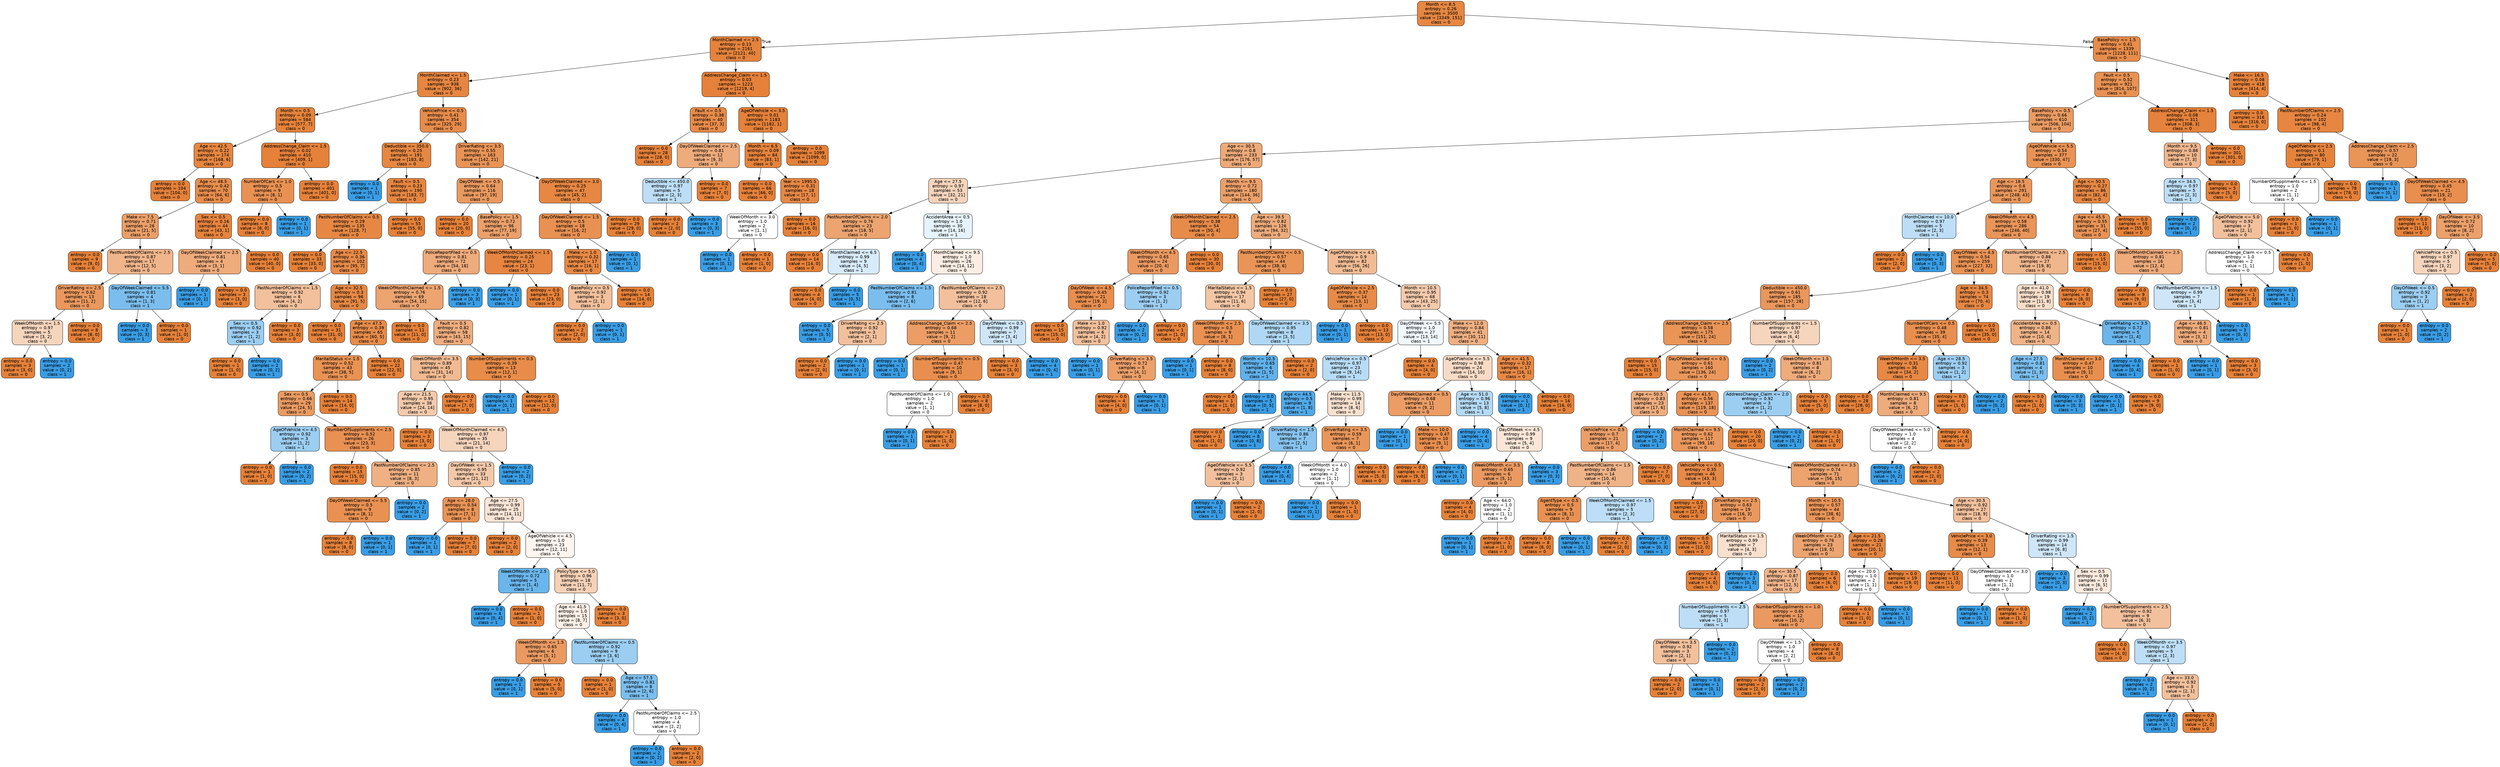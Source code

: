 digraph Tree {
node [shape=box, style="filled, rounded", color="black", fontname=helvetica] ;
edge [fontname=helvetica] ;
0 [label="Month <= 8.5\nentropy = 0.26\nsamples = 3500\nvalue = [3349, 151]\nclass = 0", fillcolor="#e68742"] ;
1 [label="MonthClaimed <= 2.5\nentropy = 0.13\nsamples = 2161\nvalue = [2121, 40]\nclass = 0", fillcolor="#e5833d"] ;
0 -> 1 [labeldistance=2.5, labelangle=45, headlabel="True"] ;
2 [label="MonthClaimed <= 1.5\nentropy = 0.23\nsamples = 938\nvalue = [902, 36]\nclass = 0", fillcolor="#e68641"] ;
1 -> 2 ;
3 [label="Month <= 0.5\nentropy = 0.09\nsamples = 584\nvalue = [577, 7]\nclass = 0", fillcolor="#e5833b"] ;
2 -> 3 ;
4 [label="Age <= 42.5\nentropy = 0.22\nsamples = 174\nvalue = [168, 6]\nclass = 0", fillcolor="#e68640"] ;
3 -> 4 ;
5 [label="entropy = 0.0\nsamples = 104\nvalue = [104, 0]\nclass = 0", fillcolor="#e58139"] ;
4 -> 5 ;
6 [label="Age <= 48.5\nentropy = 0.42\nsamples = 70\nvalue = [64, 6]\nclass = 0", fillcolor="#e78d4c"] ;
4 -> 6 ;
7 [label="Make <= 7.5\nentropy = 0.71\nsamples = 26\nvalue = [21, 5]\nclass = 0", fillcolor="#eb9f68"] ;
6 -> 7 ;
8 [label="entropy = 0.0\nsamples = 9\nvalue = [9, 0]\nclass = 0", fillcolor="#e58139"] ;
7 -> 8 ;
9 [label="PastNumberOfClaims <= 2.5\nentropy = 0.87\nsamples = 17\nvalue = [12, 5]\nclass = 0", fillcolor="#f0b58b"] ;
7 -> 9 ;
10 [label="DriverRating <= 2.5\nentropy = 0.62\nsamples = 13\nvalue = [11, 2]\nclass = 0", fillcolor="#ea985d"] ;
9 -> 10 ;
11 [label="WeekOfMonth <= 1.5\nentropy = 0.97\nsamples = 5\nvalue = [3, 2]\nclass = 0", fillcolor="#f6d5bd"] ;
10 -> 11 ;
12 [label="entropy = 0.0\nsamples = 3\nvalue = [3, 0]\nclass = 0", fillcolor="#e58139"] ;
11 -> 12 ;
13 [label="entropy = 0.0\nsamples = 2\nvalue = [0, 2]\nclass = 1", fillcolor="#399de5"] ;
11 -> 13 ;
14 [label="entropy = 0.0\nsamples = 8\nvalue = [8, 0]\nclass = 0", fillcolor="#e58139"] ;
10 -> 14 ;
15 [label="DayOfWeekClaimed <= 5.5\nentropy = 0.81\nsamples = 4\nvalue = [1, 3]\nclass = 1", fillcolor="#7bbeee"] ;
9 -> 15 ;
16 [label="entropy = 0.0\nsamples = 3\nvalue = [0, 3]\nclass = 1", fillcolor="#399de5"] ;
15 -> 16 ;
17 [label="entropy = 0.0\nsamples = 1\nvalue = [1, 0]\nclass = 0", fillcolor="#e58139"] ;
15 -> 17 ;
18 [label="Sex <= 0.5\nentropy = 0.16\nsamples = 44\nvalue = [43, 1]\nclass = 0", fillcolor="#e6843e"] ;
6 -> 18 ;
19 [label="DayOfWeekClaimed <= 2.5\nentropy = 0.81\nsamples = 4\nvalue = [3, 1]\nclass = 0", fillcolor="#eeab7b"] ;
18 -> 19 ;
20 [label="entropy = 0.0\nsamples = 1\nvalue = [0, 1]\nclass = 1", fillcolor="#399de5"] ;
19 -> 20 ;
21 [label="entropy = 0.0\nsamples = 3\nvalue = [3, 0]\nclass = 0", fillcolor="#e58139"] ;
19 -> 21 ;
22 [label="entropy = 0.0\nsamples = 40\nvalue = [40, 0]\nclass = 0", fillcolor="#e58139"] ;
18 -> 22 ;
23 [label="AddressChange_Claim <= 1.5\nentropy = 0.02\nsamples = 410\nvalue = [409, 1]\nclass = 0", fillcolor="#e58139"] ;
3 -> 23 ;
24 [label="NumberOfCars <= 1.0\nentropy = 0.5\nsamples = 9\nvalue = [8, 1]\nclass = 0", fillcolor="#e89152"] ;
23 -> 24 ;
25 [label="entropy = 0.0\nsamples = 8\nvalue = [8, 0]\nclass = 0", fillcolor="#e58139"] ;
24 -> 25 ;
26 [label="entropy = 0.0\nsamples = 1\nvalue = [0, 1]\nclass = 1", fillcolor="#399de5"] ;
24 -> 26 ;
27 [label="entropy = 0.0\nsamples = 401\nvalue = [401, 0]\nclass = 0", fillcolor="#e58139"] ;
23 -> 27 ;
28 [label="VehiclePrice <= 0.5\nentropy = 0.41\nsamples = 354\nvalue = [325, 29]\nclass = 0", fillcolor="#e78c4b"] ;
2 -> 28 ;
29 [label="Deductible <= 350.0\nentropy = 0.25\nsamples = 191\nvalue = [183, 8]\nclass = 0", fillcolor="#e68742"] ;
28 -> 29 ;
30 [label="entropy = 0.0\nsamples = 1\nvalue = [0, 1]\nclass = 1", fillcolor="#399de5"] ;
29 -> 30 ;
31 [label="Fault <= 0.5\nentropy = 0.23\nsamples = 190\nvalue = [183, 7]\nclass = 0", fillcolor="#e68641"] ;
29 -> 31 ;
32 [label="PastNumberOfClaims <= 0.5\nentropy = 0.29\nsamples = 135\nvalue = [128, 7]\nclass = 0", fillcolor="#e68844"] ;
31 -> 32 ;
33 [label="entropy = 0.0\nsamples = 33\nvalue = [33, 0]\nclass = 0", fillcolor="#e58139"] ;
32 -> 33 ;
34 [label="Age <= 22.5\nentropy = 0.36\nsamples = 102\nvalue = [95, 7]\nclass = 0", fillcolor="#e78a48"] ;
32 -> 34 ;
35 [label="PastNumberOfClaims <= 1.5\nentropy = 0.92\nsamples = 6\nvalue = [4, 2]\nclass = 0", fillcolor="#f2c09c"] ;
34 -> 35 ;
36 [label="Sex <= 0.5\nentropy = 0.92\nsamples = 3\nvalue = [1, 2]\nclass = 1", fillcolor="#9ccef2"] ;
35 -> 36 ;
37 [label="entropy = 0.0\nsamples = 1\nvalue = [1, 0]\nclass = 0", fillcolor="#e58139"] ;
36 -> 37 ;
38 [label="entropy = 0.0\nsamples = 2\nvalue = [0, 2]\nclass = 1", fillcolor="#399de5"] ;
36 -> 38 ;
39 [label="entropy = 0.0\nsamples = 3\nvalue = [3, 0]\nclass = 0", fillcolor="#e58139"] ;
35 -> 39 ;
40 [label="Age <= 32.5\nentropy = 0.3\nsamples = 96\nvalue = [91, 5]\nclass = 0", fillcolor="#e68844"] ;
34 -> 40 ;
41 [label="entropy = 0.0\nsamples = 31\nvalue = [31, 0]\nclass = 0", fillcolor="#e58139"] ;
40 -> 41 ;
42 [label="Age <= 47.5\nentropy = 0.39\nsamples = 65\nvalue = [60, 5]\nclass = 0", fillcolor="#e78c49"] ;
40 -> 42 ;
43 [label="MaritalStatus <= 1.5\nentropy = 0.52\nsamples = 43\nvalue = [38, 5]\nclass = 0", fillcolor="#e89253"] ;
42 -> 43 ;
44 [label="Sex <= 0.5\nentropy = 0.66\nsamples = 29\nvalue = [24, 5]\nclass = 0", fillcolor="#ea9b62"] ;
43 -> 44 ;
45 [label="AgeOfVehicle <= 4.5\nentropy = 0.92\nsamples = 3\nvalue = [1, 2]\nclass = 1", fillcolor="#9ccef2"] ;
44 -> 45 ;
46 [label="entropy = 0.0\nsamples = 1\nvalue = [1, 0]\nclass = 0", fillcolor="#e58139"] ;
45 -> 46 ;
47 [label="entropy = 0.0\nsamples = 2\nvalue = [0, 2]\nclass = 1", fillcolor="#399de5"] ;
45 -> 47 ;
48 [label="NumberOfSuppliments <= 2.5\nentropy = 0.52\nsamples = 26\nvalue = [23, 3]\nclass = 0", fillcolor="#e89153"] ;
44 -> 48 ;
49 [label="entropy = 0.0\nsamples = 15\nvalue = [15, 0]\nclass = 0", fillcolor="#e58139"] ;
48 -> 49 ;
50 [label="PastNumberOfClaims <= 2.5\nentropy = 0.85\nsamples = 11\nvalue = [8, 3]\nclass = 0", fillcolor="#efb083"] ;
48 -> 50 ;
51 [label="DayOfWeekClaimed <= 5.5\nentropy = 0.5\nsamples = 9\nvalue = [8, 1]\nclass = 0", fillcolor="#e89152"] ;
50 -> 51 ;
52 [label="entropy = 0.0\nsamples = 8\nvalue = [8, 0]\nclass = 0", fillcolor="#e58139"] ;
51 -> 52 ;
53 [label="entropy = 0.0\nsamples = 1\nvalue = [0, 1]\nclass = 1", fillcolor="#399de5"] ;
51 -> 53 ;
54 [label="entropy = 0.0\nsamples = 2\nvalue = [0, 2]\nclass = 1", fillcolor="#399de5"] ;
50 -> 54 ;
55 [label="entropy = 0.0\nsamples = 14\nvalue = [14, 0]\nclass = 0", fillcolor="#e58139"] ;
43 -> 55 ;
56 [label="entropy = 0.0\nsamples = 22\nvalue = [22, 0]\nclass = 0", fillcolor="#e58139"] ;
42 -> 56 ;
57 [label="entropy = 0.0\nsamples = 55\nvalue = [55, 0]\nclass = 0", fillcolor="#e58139"] ;
31 -> 57 ;
58 [label="DriverRating <= 3.5\nentropy = 0.55\nsamples = 163\nvalue = [142, 21]\nclass = 0", fillcolor="#e99456"] ;
28 -> 58 ;
59 [label="DayOfWeek <= 0.5\nentropy = 0.64\nsamples = 116\nvalue = [97, 19]\nclass = 0", fillcolor="#ea9a60"] ;
58 -> 59 ;
60 [label="entropy = 0.0\nsamples = 20\nvalue = [20, 0]\nclass = 0", fillcolor="#e58139"] ;
59 -> 60 ;
61 [label="BasePolicy <= 1.5\nentropy = 0.72\nsamples = 96\nvalue = [77, 19]\nclass = 0", fillcolor="#eba06a"] ;
59 -> 61 ;
62 [label="PoliceReportFiled <= 0.5\nentropy = 0.81\nsamples = 72\nvalue = [54, 18]\nclass = 0", fillcolor="#eeab7b"] ;
61 -> 62 ;
63 [label="WeekOfMonthClaimed <= 1.5\nentropy = 0.76\nsamples = 69\nvalue = [54, 15]\nclass = 0", fillcolor="#eca470"] ;
62 -> 63 ;
64 [label="entropy = 0.0\nsamples = 11\nvalue = [11, 0]\nclass = 0", fillcolor="#e58139"] ;
63 -> 64 ;
65 [label="Fault <= 0.5\nentropy = 0.82\nsamples = 58\nvalue = [43, 15]\nclass = 0", fillcolor="#eead7e"] ;
63 -> 65 ;
66 [label="WeekOfMonth <= 3.5\nentropy = 0.89\nsamples = 45\nvalue = [31, 14]\nclass = 0", fillcolor="#f1ba92"] ;
65 -> 66 ;
67 [label="Age <= 21.5\nentropy = 0.95\nsamples = 38\nvalue = [24, 14]\nclass = 0", fillcolor="#f4caac"] ;
66 -> 67 ;
68 [label="entropy = 0.0\nsamples = 3\nvalue = [3, 0]\nclass = 0", fillcolor="#e58139"] ;
67 -> 68 ;
69 [label="WeekOfMonthClaimed <= 4.5\nentropy = 0.97\nsamples = 35\nvalue = [21, 14]\nclass = 0", fillcolor="#f6d5bd"] ;
67 -> 69 ;
70 [label="DayOfWeek <= 1.5\nentropy = 0.95\nsamples = 33\nvalue = [21, 12]\nclass = 0", fillcolor="#f4c9aa"] ;
69 -> 70 ;
71 [label="Age <= 28.0\nentropy = 0.54\nsamples = 8\nvalue = [7, 1]\nclass = 0", fillcolor="#e99355"] ;
70 -> 71 ;
72 [label="entropy = 0.0\nsamples = 1\nvalue = [0, 1]\nclass = 1", fillcolor="#399de5"] ;
71 -> 72 ;
73 [label="entropy = 0.0\nsamples = 7\nvalue = [7, 0]\nclass = 0", fillcolor="#e58139"] ;
71 -> 73 ;
74 [label="Age <= 27.5\nentropy = 0.99\nsamples = 25\nvalue = [14, 11]\nclass = 0", fillcolor="#f9e4d5"] ;
70 -> 74 ;
75 [label="entropy = 0.0\nsamples = 2\nvalue = [2, 0]\nclass = 0", fillcolor="#e58139"] ;
74 -> 75 ;
76 [label="AgeOfVehicle <= 4.5\nentropy = 1.0\nsamples = 23\nvalue = [12, 11]\nclass = 0", fillcolor="#fdf5ef"] ;
74 -> 76 ;
77 [label="WeekOfMonth <= 2.5\nentropy = 0.72\nsamples = 5\nvalue = [1, 4]\nclass = 1", fillcolor="#6ab6ec"] ;
76 -> 77 ;
78 [label="entropy = 0.0\nsamples = 4\nvalue = [0, 4]\nclass = 1", fillcolor="#399de5"] ;
77 -> 78 ;
79 [label="entropy = 0.0\nsamples = 1\nvalue = [1, 0]\nclass = 0", fillcolor="#e58139"] ;
77 -> 79 ;
80 [label="PolicyType <= 5.0\nentropy = 0.96\nsamples = 18\nvalue = [11, 7]\nclass = 0", fillcolor="#f6d1b7"] ;
76 -> 80 ;
81 [label="Age <= 41.5\nentropy = 1.0\nsamples = 15\nvalue = [8, 7]\nclass = 0", fillcolor="#fcefe6"] ;
80 -> 81 ;
82 [label="WeekOfMonth <= 1.5\nentropy = 0.65\nsamples = 6\nvalue = [5, 1]\nclass = 0", fillcolor="#ea9a61"] ;
81 -> 82 ;
83 [label="entropy = 0.0\nsamples = 1\nvalue = [0, 1]\nclass = 1", fillcolor="#399de5"] ;
82 -> 83 ;
84 [label="entropy = 0.0\nsamples = 5\nvalue = [5, 0]\nclass = 0", fillcolor="#e58139"] ;
82 -> 84 ;
85 [label="PastNumberOfClaims <= 0.5\nentropy = 0.92\nsamples = 9\nvalue = [3, 6]\nclass = 1", fillcolor="#9ccef2"] ;
81 -> 85 ;
86 [label="entropy = 0.0\nsamples = 1\nvalue = [1, 0]\nclass = 0", fillcolor="#e58139"] ;
85 -> 86 ;
87 [label="Age <= 57.5\nentropy = 0.81\nsamples = 8\nvalue = [2, 6]\nclass = 1", fillcolor="#7bbeee"] ;
85 -> 87 ;
88 [label="entropy = 0.0\nsamples = 4\nvalue = [0, 4]\nclass = 1", fillcolor="#399de5"] ;
87 -> 88 ;
89 [label="PastNumberOfClaims <= 2.5\nentropy = 1.0\nsamples = 4\nvalue = [2, 2]\nclass = 0", fillcolor="#ffffff"] ;
87 -> 89 ;
90 [label="entropy = 0.0\nsamples = 2\nvalue = [0, 2]\nclass = 1", fillcolor="#399de5"] ;
89 -> 90 ;
91 [label="entropy = 0.0\nsamples = 2\nvalue = [2, 0]\nclass = 0", fillcolor="#e58139"] ;
89 -> 91 ;
92 [label="entropy = 0.0\nsamples = 3\nvalue = [3, 0]\nclass = 0", fillcolor="#e58139"] ;
80 -> 92 ;
93 [label="entropy = 0.0\nsamples = 2\nvalue = [0, 2]\nclass = 1", fillcolor="#399de5"] ;
69 -> 93 ;
94 [label="entropy = 0.0\nsamples = 7\nvalue = [7, 0]\nclass = 0", fillcolor="#e58139"] ;
66 -> 94 ;
95 [label="NumberOfSuppliments <= 0.5\nentropy = 0.39\nsamples = 13\nvalue = [12, 1]\nclass = 0", fillcolor="#e78c49"] ;
65 -> 95 ;
96 [label="entropy = 0.0\nsamples = 1\nvalue = [0, 1]\nclass = 1", fillcolor="#399de5"] ;
95 -> 96 ;
97 [label="entropy = 0.0\nsamples = 12\nvalue = [12, 0]\nclass = 0", fillcolor="#e58139"] ;
95 -> 97 ;
98 [label="entropy = 0.0\nsamples = 3\nvalue = [0, 3]\nclass = 1", fillcolor="#399de5"] ;
62 -> 98 ;
99 [label="WeekOfMonthClaimed <= 1.5\nentropy = 0.25\nsamples = 24\nvalue = [23, 1]\nclass = 0", fillcolor="#e68642"] ;
61 -> 99 ;
100 [label="entropy = 0.0\nsamples = 1\nvalue = [0, 1]\nclass = 1", fillcolor="#399de5"] ;
99 -> 100 ;
101 [label="entropy = 0.0\nsamples = 23\nvalue = [23, 0]\nclass = 0", fillcolor="#e58139"] ;
99 -> 101 ;
102 [label="DayOfWeekClaimed <= 3.0\nentropy = 0.25\nsamples = 47\nvalue = [45, 2]\nclass = 0", fillcolor="#e68742"] ;
58 -> 102 ;
103 [label="DayOfWeekClaimed <= 1.5\nentropy = 0.5\nsamples = 18\nvalue = [16, 2]\nclass = 0", fillcolor="#e89152"] ;
102 -> 103 ;
104 [label="Make <= 1.0\nentropy = 0.32\nsamples = 17\nvalue = [16, 1]\nclass = 0", fillcolor="#e78945"] ;
103 -> 104 ;
105 [label="BasePolicy <= 0.5\nentropy = 0.92\nsamples = 3\nvalue = [2, 1]\nclass = 0", fillcolor="#f2c09c"] ;
104 -> 105 ;
106 [label="entropy = 0.0\nsamples = 2\nvalue = [2, 0]\nclass = 0", fillcolor="#e58139"] ;
105 -> 106 ;
107 [label="entropy = 0.0\nsamples = 1\nvalue = [0, 1]\nclass = 1", fillcolor="#399de5"] ;
105 -> 107 ;
108 [label="entropy = 0.0\nsamples = 14\nvalue = [14, 0]\nclass = 0", fillcolor="#e58139"] ;
104 -> 108 ;
109 [label="entropy = 0.0\nsamples = 1\nvalue = [0, 1]\nclass = 1", fillcolor="#399de5"] ;
103 -> 109 ;
110 [label="entropy = 0.0\nsamples = 29\nvalue = [29, 0]\nclass = 0", fillcolor="#e58139"] ;
102 -> 110 ;
111 [label="AddressChange_Claim <= 1.5\nentropy = 0.03\nsamples = 1223\nvalue = [1219, 4]\nclass = 0", fillcolor="#e5813a"] ;
1 -> 111 ;
112 [label="Fault <= 0.5\nentropy = 0.38\nsamples = 40\nvalue = [37, 3]\nclass = 0", fillcolor="#e78b49"] ;
111 -> 112 ;
113 [label="entropy = 0.0\nsamples = 28\nvalue = [28, 0]\nclass = 0", fillcolor="#e58139"] ;
112 -> 113 ;
114 [label="DayOfWeekClaimed <= 2.5\nentropy = 0.81\nsamples = 12\nvalue = [9, 3]\nclass = 0", fillcolor="#eeab7b"] ;
112 -> 114 ;
115 [label="Deductible <= 450.0\nentropy = 0.97\nsamples = 5\nvalue = [2, 3]\nclass = 1", fillcolor="#bddef6"] ;
114 -> 115 ;
116 [label="entropy = 0.0\nsamples = 2\nvalue = [2, 0]\nclass = 0", fillcolor="#e58139"] ;
115 -> 116 ;
117 [label="entropy = 0.0\nsamples = 3\nvalue = [0, 3]\nclass = 1", fillcolor="#399de5"] ;
115 -> 117 ;
118 [label="entropy = 0.0\nsamples = 7\nvalue = [7, 0]\nclass = 0", fillcolor="#e58139"] ;
114 -> 118 ;
119 [label="AgeOfVehicle <= 3.5\nentropy = 0.01\nsamples = 1183\nvalue = [1182, 1]\nclass = 0", fillcolor="#e58139"] ;
111 -> 119 ;
120 [label="Month <= 6.5\nentropy = 0.09\nsamples = 84\nvalue = [83, 1]\nclass = 0", fillcolor="#e5833b"] ;
119 -> 120 ;
121 [label="entropy = 0.0\nsamples = 66\nvalue = [66, 0]\nclass = 0", fillcolor="#e58139"] ;
120 -> 121 ;
122 [label="Year <= 1995.5\nentropy = 0.31\nsamples = 18\nvalue = [17, 1]\nclass = 0", fillcolor="#e78845"] ;
120 -> 122 ;
123 [label="WeekOfMonth <= 3.0\nentropy = 1.0\nsamples = 2\nvalue = [1, 1]\nclass = 0", fillcolor="#ffffff"] ;
122 -> 123 ;
124 [label="entropy = 0.0\nsamples = 1\nvalue = [0, 1]\nclass = 1", fillcolor="#399de5"] ;
123 -> 124 ;
125 [label="entropy = 0.0\nsamples = 1\nvalue = [1, 0]\nclass = 0", fillcolor="#e58139"] ;
123 -> 125 ;
126 [label="entropy = 0.0\nsamples = 16\nvalue = [16, 0]\nclass = 0", fillcolor="#e58139"] ;
122 -> 126 ;
127 [label="entropy = 0.0\nsamples = 1099\nvalue = [1099, 0]\nclass = 0", fillcolor="#e58139"] ;
119 -> 127 ;
128 [label="BasePolicy <= 1.5\nentropy = 0.41\nsamples = 1339\nvalue = [1228, 111]\nclass = 0", fillcolor="#e78c4b"] ;
0 -> 128 [labeldistance=2.5, labelangle=-45, headlabel="False"] ;
129 [label="Fault <= 0.5\nentropy = 0.52\nsamples = 921\nvalue = [814, 107]\nclass = 0", fillcolor="#e89253"] ;
128 -> 129 ;
130 [label="BasePolicy <= 0.5\nentropy = 0.66\nsamples = 610\nvalue = [506, 104]\nclass = 0", fillcolor="#ea9b62"] ;
129 -> 130 ;
131 [label="Age <= 30.5\nentropy = 0.8\nsamples = 233\nvalue = [176, 57]\nclass = 0", fillcolor="#edaa79"] ;
130 -> 131 ;
132 [label="Age <= 27.5\nentropy = 0.97\nsamples = 53\nvalue = [32, 21]\nclass = 0", fillcolor="#f6d4bb"] ;
131 -> 132 ;
133 [label="PastNumberOfClaims <= 2.0\nentropy = 0.76\nsamples = 23\nvalue = [18, 5]\nclass = 0", fillcolor="#eca470"] ;
132 -> 133 ;
134 [label="entropy = 0.0\nsamples = 14\nvalue = [14, 0]\nclass = 0", fillcolor="#e58139"] ;
133 -> 134 ;
135 [label="MonthClaimed <= 6.5\nentropy = 0.99\nsamples = 9\nvalue = [4, 5]\nclass = 1", fillcolor="#d7ebfa"] ;
133 -> 135 ;
136 [label="entropy = 0.0\nsamples = 4\nvalue = [4, 0]\nclass = 0", fillcolor="#e58139"] ;
135 -> 136 ;
137 [label="entropy = 0.0\nsamples = 5\nvalue = [0, 5]\nclass = 1", fillcolor="#399de5"] ;
135 -> 137 ;
138 [label="AccidentArea <= 0.5\nentropy = 1.0\nsamples = 30\nvalue = [14, 16]\nclass = 1", fillcolor="#e6f3fc"] ;
132 -> 138 ;
139 [label="entropy = 0.0\nsamples = 4\nvalue = [0, 4]\nclass = 1", fillcolor="#399de5"] ;
138 -> 139 ;
140 [label="MonthClaimed <= 9.5\nentropy = 1.0\nsamples = 26\nvalue = [14, 12]\nclass = 0", fillcolor="#fbede3"] ;
138 -> 140 ;
141 [label="PastNumberOfClaims <= 1.5\nentropy = 0.81\nsamples = 8\nvalue = [2, 6]\nclass = 1", fillcolor="#7bbeee"] ;
140 -> 141 ;
142 [label="entropy = 0.0\nsamples = 5\nvalue = [0, 5]\nclass = 1", fillcolor="#399de5"] ;
141 -> 142 ;
143 [label="DriverRating <= 2.5\nentropy = 0.92\nsamples = 3\nvalue = [2, 1]\nclass = 0", fillcolor="#f2c09c"] ;
141 -> 143 ;
144 [label="entropy = 0.0\nsamples = 2\nvalue = [2, 0]\nclass = 0", fillcolor="#e58139"] ;
143 -> 144 ;
145 [label="entropy = 0.0\nsamples = 1\nvalue = [0, 1]\nclass = 1", fillcolor="#399de5"] ;
143 -> 145 ;
146 [label="PastNumberOfClaims <= 2.5\nentropy = 0.92\nsamples = 18\nvalue = [12, 6]\nclass = 0", fillcolor="#f2c09c"] ;
140 -> 146 ;
147 [label="AddressChange_Claim <= 2.5\nentropy = 0.68\nsamples = 11\nvalue = [9, 2]\nclass = 0", fillcolor="#eb9d65"] ;
146 -> 147 ;
148 [label="entropy = 0.0\nsamples = 1\nvalue = [0, 1]\nclass = 1", fillcolor="#399de5"] ;
147 -> 148 ;
149 [label="NumberOfSuppliments <= 0.5\nentropy = 0.47\nsamples = 10\nvalue = [9, 1]\nclass = 0", fillcolor="#e88f4f"] ;
147 -> 149 ;
150 [label="PastNumberOfClaims <= 1.0\nentropy = 1.0\nsamples = 2\nvalue = [1, 1]\nclass = 0", fillcolor="#ffffff"] ;
149 -> 150 ;
151 [label="entropy = 0.0\nsamples = 1\nvalue = [0, 1]\nclass = 1", fillcolor="#399de5"] ;
150 -> 151 ;
152 [label="entropy = 0.0\nsamples = 1\nvalue = [1, 0]\nclass = 0", fillcolor="#e58139"] ;
150 -> 152 ;
153 [label="entropy = 0.0\nsamples = 8\nvalue = [8, 0]\nclass = 0", fillcolor="#e58139"] ;
149 -> 153 ;
154 [label="DayOfWeek <= 0.5\nentropy = 0.99\nsamples = 7\nvalue = [3, 4]\nclass = 1", fillcolor="#cee6f8"] ;
146 -> 154 ;
155 [label="entropy = 0.0\nsamples = 3\nvalue = [3, 0]\nclass = 0", fillcolor="#e58139"] ;
154 -> 155 ;
156 [label="entropy = 0.0\nsamples = 4\nvalue = [0, 4]\nclass = 1", fillcolor="#399de5"] ;
154 -> 156 ;
157 [label="Month <= 9.5\nentropy = 0.72\nsamples = 180\nvalue = [144, 36]\nclass = 0", fillcolor="#eca06a"] ;
131 -> 157 ;
158 [label="WeekOfMonthClaimed <= 2.5\nentropy = 0.38\nsamples = 54\nvalue = [50, 4]\nclass = 0", fillcolor="#e78b49"] ;
157 -> 158 ;
159 [label="WeekOfMonth <= 4.5\nentropy = 0.65\nsamples = 24\nvalue = [20, 4]\nclass = 0", fillcolor="#ea9a61"] ;
158 -> 159 ;
160 [label="DayOfWeek <= 4.5\nentropy = 0.45\nsamples = 21\nvalue = [19, 2]\nclass = 0", fillcolor="#e88e4e"] ;
159 -> 160 ;
161 [label="entropy = 0.0\nsamples = 15\nvalue = [15, 0]\nclass = 0", fillcolor="#e58139"] ;
160 -> 161 ;
162 [label="Make <= 1.0\nentropy = 0.92\nsamples = 6\nvalue = [4, 2]\nclass = 0", fillcolor="#f2c09c"] ;
160 -> 162 ;
163 [label="entropy = 0.0\nsamples = 1\nvalue = [0, 1]\nclass = 1", fillcolor="#399de5"] ;
162 -> 163 ;
164 [label="DriverRating <= 3.5\nentropy = 0.72\nsamples = 5\nvalue = [4, 1]\nclass = 0", fillcolor="#eca06a"] ;
162 -> 164 ;
165 [label="entropy = 0.0\nsamples = 4\nvalue = [4, 0]\nclass = 0", fillcolor="#e58139"] ;
164 -> 165 ;
166 [label="entropy = 0.0\nsamples = 1\nvalue = [0, 1]\nclass = 1", fillcolor="#399de5"] ;
164 -> 166 ;
167 [label="PoliceReportFiled <= 0.5\nentropy = 0.92\nsamples = 3\nvalue = [1, 2]\nclass = 1", fillcolor="#9ccef2"] ;
159 -> 167 ;
168 [label="entropy = 0.0\nsamples = 2\nvalue = [0, 2]\nclass = 1", fillcolor="#399de5"] ;
167 -> 168 ;
169 [label="entropy = 0.0\nsamples = 1\nvalue = [1, 0]\nclass = 0", fillcolor="#e58139"] ;
167 -> 169 ;
170 [label="entropy = 0.0\nsamples = 30\nvalue = [30, 0]\nclass = 0", fillcolor="#e58139"] ;
158 -> 170 ;
171 [label="Age <= 39.5\nentropy = 0.82\nsamples = 126\nvalue = [94, 32]\nclass = 0", fillcolor="#eeac7c"] ;
157 -> 171 ;
172 [label="PastNumberOfClaims <= 0.5\nentropy = 0.57\nsamples = 44\nvalue = [38, 6]\nclass = 0", fillcolor="#e99558"] ;
171 -> 172 ;
173 [label="MaritalStatus <= 1.5\nentropy = 0.94\nsamples = 17\nvalue = [11, 6]\nclass = 0", fillcolor="#f3c6a5"] ;
172 -> 173 ;
174 [label="WeekOfMonth <= 2.5\nentropy = 0.5\nsamples = 9\nvalue = [8, 1]\nclass = 0", fillcolor="#e89152"] ;
173 -> 174 ;
175 [label="entropy = 0.0\nsamples = 1\nvalue = [0, 1]\nclass = 1", fillcolor="#399de5"] ;
174 -> 175 ;
176 [label="entropy = 0.0\nsamples = 8\nvalue = [8, 0]\nclass = 0", fillcolor="#e58139"] ;
174 -> 176 ;
177 [label="DayOfWeekClaimed <= 3.5\nentropy = 0.95\nsamples = 8\nvalue = [3, 5]\nclass = 1", fillcolor="#b0d8f5"] ;
173 -> 177 ;
178 [label="Month <= 10.5\nentropy = 0.65\nsamples = 6\nvalue = [1, 5]\nclass = 1", fillcolor="#61b1ea"] ;
177 -> 178 ;
179 [label="entropy = 0.0\nsamples = 1\nvalue = [1, 0]\nclass = 0", fillcolor="#e58139"] ;
178 -> 179 ;
180 [label="entropy = 0.0\nsamples = 5\nvalue = [0, 5]\nclass = 1", fillcolor="#399de5"] ;
178 -> 180 ;
181 [label="entropy = 0.0\nsamples = 2\nvalue = [2, 0]\nclass = 0", fillcolor="#e58139"] ;
177 -> 181 ;
182 [label="entropy = 0.0\nsamples = 27\nvalue = [27, 0]\nclass = 0", fillcolor="#e58139"] ;
172 -> 182 ;
183 [label="AgeOfVehicle <= 4.5\nentropy = 0.9\nsamples = 82\nvalue = [56, 26]\nclass = 0", fillcolor="#f1bc95"] ;
171 -> 183 ;
184 [label="AgeOfVehicle <= 2.5\nentropy = 0.37\nsamples = 14\nvalue = [13, 1]\nclass = 0", fillcolor="#e78b48"] ;
183 -> 184 ;
185 [label="entropy = 0.0\nsamples = 1\nvalue = [0, 1]\nclass = 1", fillcolor="#399de5"] ;
184 -> 185 ;
186 [label="entropy = 0.0\nsamples = 13\nvalue = [13, 0]\nclass = 0", fillcolor="#e58139"] ;
184 -> 186 ;
187 [label="Month <= 10.5\nentropy = 0.95\nsamples = 68\nvalue = [43, 25]\nclass = 0", fillcolor="#f4caac"] ;
183 -> 187 ;
188 [label="DayOfWeek <= 5.5\nentropy = 1.0\nsamples = 27\nvalue = [13, 14]\nclass = 1", fillcolor="#f1f8fd"] ;
187 -> 188 ;
189 [label="VehiclePrice <= 0.5\nentropy = 0.97\nsamples = 23\nvalue = [9, 14]\nclass = 1", fillcolor="#b8dcf6"] ;
188 -> 189 ;
190 [label="Age <= 44.5\nentropy = 0.5\nsamples = 9\nvalue = [1, 8]\nclass = 1", fillcolor="#52a9e8"] ;
189 -> 190 ;
191 [label="entropy = 0.0\nsamples = 1\nvalue = [1, 0]\nclass = 0", fillcolor="#e58139"] ;
190 -> 191 ;
192 [label="entropy = 0.0\nsamples = 8\nvalue = [0, 8]\nclass = 1", fillcolor="#399de5"] ;
190 -> 192 ;
193 [label="Make <= 11.5\nentropy = 0.99\nsamples = 14\nvalue = [8, 6]\nclass = 0", fillcolor="#f8e0ce"] ;
189 -> 193 ;
194 [label="DriverRating <= 1.5\nentropy = 0.86\nsamples = 7\nvalue = [2, 5]\nclass = 1", fillcolor="#88c4ef"] ;
193 -> 194 ;
195 [label="AgeOfVehicle <= 5.5\nentropy = 0.92\nsamples = 3\nvalue = [2, 1]\nclass = 0", fillcolor="#f2c09c"] ;
194 -> 195 ;
196 [label="entropy = 0.0\nsamples = 1\nvalue = [0, 1]\nclass = 1", fillcolor="#399de5"] ;
195 -> 196 ;
197 [label="entropy = 0.0\nsamples = 2\nvalue = [2, 0]\nclass = 0", fillcolor="#e58139"] ;
195 -> 197 ;
198 [label="entropy = 0.0\nsamples = 4\nvalue = [0, 4]\nclass = 1", fillcolor="#399de5"] ;
194 -> 198 ;
199 [label="DriverRating <= 3.5\nentropy = 0.59\nsamples = 7\nvalue = [6, 1]\nclass = 0", fillcolor="#e9965a"] ;
193 -> 199 ;
200 [label="WeekOfMonth <= 4.0\nentropy = 1.0\nsamples = 2\nvalue = [1, 1]\nclass = 0", fillcolor="#ffffff"] ;
199 -> 200 ;
201 [label="entropy = 0.0\nsamples = 1\nvalue = [0, 1]\nclass = 1", fillcolor="#399de5"] ;
200 -> 201 ;
202 [label="entropy = 0.0\nsamples = 1\nvalue = [1, 0]\nclass = 0", fillcolor="#e58139"] ;
200 -> 202 ;
203 [label="entropy = 0.0\nsamples = 5\nvalue = [5, 0]\nclass = 0", fillcolor="#e58139"] ;
199 -> 203 ;
204 [label="entropy = 0.0\nsamples = 4\nvalue = [4, 0]\nclass = 0", fillcolor="#e58139"] ;
188 -> 204 ;
205 [label="Make <= 12.0\nentropy = 0.84\nsamples = 41\nvalue = [30, 11]\nclass = 0", fillcolor="#efaf82"] ;
187 -> 205 ;
206 [label="AgeOfVehicle <= 5.5\nentropy = 0.98\nsamples = 24\nvalue = [14, 10]\nclass = 0", fillcolor="#f8dbc6"] ;
205 -> 206 ;
207 [label="DayOfWeekClaimed <= 0.5\nentropy = 0.68\nsamples = 11\nvalue = [9, 2]\nclass = 0", fillcolor="#eb9d65"] ;
206 -> 207 ;
208 [label="entropy = 0.0\nsamples = 1\nvalue = [0, 1]\nclass = 1", fillcolor="#399de5"] ;
207 -> 208 ;
209 [label="Make <= 10.0\nentropy = 0.47\nsamples = 10\nvalue = [9, 1]\nclass = 0", fillcolor="#e88f4f"] ;
207 -> 209 ;
210 [label="entropy = 0.0\nsamples = 9\nvalue = [9, 0]\nclass = 0", fillcolor="#e58139"] ;
209 -> 210 ;
211 [label="entropy = 0.0\nsamples = 1\nvalue = [0, 1]\nclass = 1", fillcolor="#399de5"] ;
209 -> 211 ;
212 [label="Age <= 51.0\nentropy = 0.96\nsamples = 13\nvalue = [5, 8]\nclass = 1", fillcolor="#b5daf5"] ;
206 -> 212 ;
213 [label="entropy = 0.0\nsamples = 4\nvalue = [0, 4]\nclass = 1", fillcolor="#399de5"] ;
212 -> 213 ;
214 [label="DayOfWeek <= 4.5\nentropy = 0.99\nsamples = 9\nvalue = [5, 4]\nclass = 0", fillcolor="#fae6d7"] ;
212 -> 214 ;
215 [label="WeekOfMonth <= 3.5\nentropy = 0.65\nsamples = 6\nvalue = [5, 1]\nclass = 0", fillcolor="#ea9a61"] ;
214 -> 215 ;
216 [label="entropy = 0.0\nsamples = 4\nvalue = [4, 0]\nclass = 0", fillcolor="#e58139"] ;
215 -> 216 ;
217 [label="Age <= 64.0\nentropy = 1.0\nsamples = 2\nvalue = [1, 1]\nclass = 0", fillcolor="#ffffff"] ;
215 -> 217 ;
218 [label="entropy = 0.0\nsamples = 1\nvalue = [0, 1]\nclass = 1", fillcolor="#399de5"] ;
217 -> 218 ;
219 [label="entropy = 0.0\nsamples = 1\nvalue = [1, 0]\nclass = 0", fillcolor="#e58139"] ;
217 -> 219 ;
220 [label="entropy = 0.0\nsamples = 3\nvalue = [0, 3]\nclass = 1", fillcolor="#399de5"] ;
214 -> 220 ;
221 [label="Age <= 41.5\nentropy = 0.32\nsamples = 17\nvalue = [16, 1]\nclass = 0", fillcolor="#e78945"] ;
205 -> 221 ;
222 [label="entropy = 0.0\nsamples = 1\nvalue = [0, 1]\nclass = 1", fillcolor="#399de5"] ;
221 -> 222 ;
223 [label="entropy = 0.0\nsamples = 16\nvalue = [16, 0]\nclass = 0", fillcolor="#e58139"] ;
221 -> 223 ;
224 [label="AgeOfVehicle <= 5.5\nentropy = 0.54\nsamples = 377\nvalue = [330, 47]\nclass = 0", fillcolor="#e99355"] ;
130 -> 224 ;
225 [label="Age <= 18.5\nentropy = 0.6\nsamples = 291\nvalue = [248, 43]\nclass = 0", fillcolor="#ea975b"] ;
224 -> 225 ;
226 [label="MonthClaimed <= 10.0\nentropy = 0.97\nsamples = 5\nvalue = [2, 3]\nclass = 1", fillcolor="#bddef6"] ;
225 -> 226 ;
227 [label="entropy = 0.0\nsamples = 2\nvalue = [2, 0]\nclass = 0", fillcolor="#e58139"] ;
226 -> 227 ;
228 [label="entropy = 0.0\nsamples = 3\nvalue = [0, 3]\nclass = 1", fillcolor="#399de5"] ;
226 -> 228 ;
229 [label="WeekOfMonth <= 4.5\nentropy = 0.58\nsamples = 286\nvalue = [246, 40]\nclass = 0", fillcolor="#e99559"] ;
225 -> 229 ;
230 [label="DayOfWeek <= 4.5\nentropy = 0.54\nsamples = 259\nvalue = [227, 32]\nclass = 0", fillcolor="#e99355"] ;
229 -> 230 ;
231 [label="Deductible <= 450.0\nentropy = 0.61\nsamples = 185\nvalue = [157, 28]\nclass = 0", fillcolor="#ea975c"] ;
230 -> 231 ;
232 [label="AddressChange_Claim <= 2.5\nentropy = 0.58\nsamples = 175\nvalue = [151, 24]\nclass = 0", fillcolor="#e99558"] ;
231 -> 232 ;
233 [label="entropy = 0.0\nsamples = 15\nvalue = [15, 0]\nclass = 0", fillcolor="#e58139"] ;
232 -> 233 ;
234 [label="DayOfWeekClaimed <= 0.5\nentropy = 0.61\nsamples = 160\nvalue = [136, 24]\nclass = 0", fillcolor="#ea975c"] ;
232 -> 234 ;
235 [label="Age <= 50.5\nentropy = 0.83\nsamples = 23\nvalue = [17, 6]\nclass = 0", fillcolor="#eead7f"] ;
234 -> 235 ;
236 [label="VehiclePrice <= 0.5\nentropy = 0.7\nsamples = 21\nvalue = [17, 4]\nclass = 0", fillcolor="#eb9f68"] ;
235 -> 236 ;
237 [label="PastNumberOfClaims <= 1.5\nentropy = 0.86\nsamples = 14\nvalue = [10, 4]\nclass = 0", fillcolor="#efb388"] ;
236 -> 237 ;
238 [label="AgentType <= 0.5\nentropy = 0.5\nsamples = 9\nvalue = [8, 1]\nclass = 0", fillcolor="#e89152"] ;
237 -> 238 ;
239 [label="entropy = 0.0\nsamples = 8\nvalue = [8, 0]\nclass = 0", fillcolor="#e58139"] ;
238 -> 239 ;
240 [label="entropy = 0.0\nsamples = 1\nvalue = [0, 1]\nclass = 1", fillcolor="#399de5"] ;
238 -> 240 ;
241 [label="WeekOfMonthClaimed <= 1.5\nentropy = 0.97\nsamples = 5\nvalue = [2, 3]\nclass = 1", fillcolor="#bddef6"] ;
237 -> 241 ;
242 [label="entropy = 0.0\nsamples = 2\nvalue = [2, 0]\nclass = 0", fillcolor="#e58139"] ;
241 -> 242 ;
243 [label="entropy = 0.0\nsamples = 3\nvalue = [0, 3]\nclass = 1", fillcolor="#399de5"] ;
241 -> 243 ;
244 [label="entropy = 0.0\nsamples = 7\nvalue = [7, 0]\nclass = 0", fillcolor="#e58139"] ;
236 -> 244 ;
245 [label="entropy = 0.0\nsamples = 2\nvalue = [0, 2]\nclass = 1", fillcolor="#399de5"] ;
235 -> 245 ;
246 [label="Age <= 41.5\nentropy = 0.56\nsamples = 137\nvalue = [119, 18]\nclass = 0", fillcolor="#e99457"] ;
234 -> 246 ;
247 [label="MonthClaimed <= 9.5\nentropy = 0.62\nsamples = 117\nvalue = [99, 18]\nclass = 0", fillcolor="#ea985d"] ;
246 -> 247 ;
248 [label="VehiclePrice <= 0.5\nentropy = 0.35\nsamples = 46\nvalue = [43, 3]\nclass = 0", fillcolor="#e78a47"] ;
247 -> 248 ;
249 [label="entropy = 0.0\nsamples = 27\nvalue = [27, 0]\nclass = 0", fillcolor="#e58139"] ;
248 -> 249 ;
250 [label="DriverRating <= 2.5\nentropy = 0.63\nsamples = 19\nvalue = [16, 3]\nclass = 0", fillcolor="#ea995e"] ;
248 -> 250 ;
251 [label="entropy = 0.0\nsamples = 12\nvalue = [12, 0]\nclass = 0", fillcolor="#e58139"] ;
250 -> 251 ;
252 [label="MaritalStatus <= 1.5\nentropy = 0.99\nsamples = 7\nvalue = [4, 3]\nclass = 0", fillcolor="#f8e0ce"] ;
250 -> 252 ;
253 [label="entropy = 0.0\nsamples = 4\nvalue = [4, 0]\nclass = 0", fillcolor="#e58139"] ;
252 -> 253 ;
254 [label="entropy = 0.0\nsamples = 3\nvalue = [0, 3]\nclass = 1", fillcolor="#399de5"] ;
252 -> 254 ;
255 [label="WeekOfMonthClaimed <= 3.5\nentropy = 0.74\nsamples = 71\nvalue = [56, 15]\nclass = 0", fillcolor="#eca36e"] ;
247 -> 255 ;
256 [label="Month <= 10.5\nentropy = 0.57\nsamples = 44\nvalue = [38, 6]\nclass = 0", fillcolor="#e99558"] ;
255 -> 256 ;
257 [label="WeekOfMonth <= 2.5\nentropy = 0.76\nsamples = 23\nvalue = [18, 5]\nclass = 0", fillcolor="#eca470"] ;
256 -> 257 ;
258 [label="Age <= 30.5\nentropy = 0.87\nsamples = 17\nvalue = [12, 5]\nclass = 0", fillcolor="#f0b58b"] ;
257 -> 258 ;
259 [label="NumberOfSuppliments <= 2.5\nentropy = 0.97\nsamples = 5\nvalue = [2, 3]\nclass = 1", fillcolor="#bddef6"] ;
258 -> 259 ;
260 [label="DayOfWeek <= 3.5\nentropy = 0.92\nsamples = 3\nvalue = [2, 1]\nclass = 0", fillcolor="#f2c09c"] ;
259 -> 260 ;
261 [label="entropy = 0.0\nsamples = 2\nvalue = [2, 0]\nclass = 0", fillcolor="#e58139"] ;
260 -> 261 ;
262 [label="entropy = 0.0\nsamples = 1\nvalue = [0, 1]\nclass = 1", fillcolor="#399de5"] ;
260 -> 262 ;
263 [label="entropy = 0.0\nsamples = 2\nvalue = [0, 2]\nclass = 1", fillcolor="#399de5"] ;
259 -> 263 ;
264 [label="NumberOfSuppliments <= 1.0\nentropy = 0.65\nsamples = 12\nvalue = [10, 2]\nclass = 0", fillcolor="#ea9a61"] ;
258 -> 264 ;
265 [label="DayOfWeek <= 1.5\nentropy = 1.0\nsamples = 4\nvalue = [2, 2]\nclass = 0", fillcolor="#ffffff"] ;
264 -> 265 ;
266 [label="entropy = 0.0\nsamples = 2\nvalue = [2, 0]\nclass = 0", fillcolor="#e58139"] ;
265 -> 266 ;
267 [label="entropy = 0.0\nsamples = 2\nvalue = [0, 2]\nclass = 1", fillcolor="#399de5"] ;
265 -> 267 ;
268 [label="entropy = 0.0\nsamples = 8\nvalue = [8, 0]\nclass = 0", fillcolor="#e58139"] ;
264 -> 268 ;
269 [label="entropy = 0.0\nsamples = 6\nvalue = [6, 0]\nclass = 0", fillcolor="#e58139"] ;
257 -> 269 ;
270 [label="Age <= 21.5\nentropy = 0.28\nsamples = 21\nvalue = [20, 1]\nclass = 0", fillcolor="#e68743"] ;
256 -> 270 ;
271 [label="Age <= 20.0\nentropy = 1.0\nsamples = 2\nvalue = [1, 1]\nclass = 0", fillcolor="#ffffff"] ;
270 -> 271 ;
272 [label="entropy = 0.0\nsamples = 1\nvalue = [1, 0]\nclass = 0", fillcolor="#e58139"] ;
271 -> 272 ;
273 [label="entropy = 0.0\nsamples = 1\nvalue = [0, 1]\nclass = 1", fillcolor="#399de5"] ;
271 -> 273 ;
274 [label="entropy = 0.0\nsamples = 19\nvalue = [19, 0]\nclass = 0", fillcolor="#e58139"] ;
270 -> 274 ;
275 [label="Age <= 30.5\nentropy = 0.92\nsamples = 27\nvalue = [18, 9]\nclass = 0", fillcolor="#f2c09c"] ;
255 -> 275 ;
276 [label="VehiclePrice <= 3.0\nentropy = 0.39\nsamples = 13\nvalue = [12, 1]\nclass = 0", fillcolor="#e78c49"] ;
275 -> 276 ;
277 [label="entropy = 0.0\nsamples = 11\nvalue = [11, 0]\nclass = 0", fillcolor="#e58139"] ;
276 -> 277 ;
278 [label="DayOfWeekClaimed <= 3.0\nentropy = 1.0\nsamples = 2\nvalue = [1, 1]\nclass = 0", fillcolor="#ffffff"] ;
276 -> 278 ;
279 [label="entropy = 0.0\nsamples = 1\nvalue = [0, 1]\nclass = 1", fillcolor="#399de5"] ;
278 -> 279 ;
280 [label="entropy = 0.0\nsamples = 1\nvalue = [1, 0]\nclass = 0", fillcolor="#e58139"] ;
278 -> 280 ;
281 [label="DriverRating <= 1.5\nentropy = 0.99\nsamples = 14\nvalue = [6, 8]\nclass = 1", fillcolor="#cee6f8"] ;
275 -> 281 ;
282 [label="entropy = 0.0\nsamples = 3\nvalue = [0, 3]\nclass = 1", fillcolor="#399de5"] ;
281 -> 282 ;
283 [label="Sex <= 0.5\nentropy = 0.99\nsamples = 11\nvalue = [6, 5]\nclass = 0", fillcolor="#fbeade"] ;
281 -> 283 ;
284 [label="entropy = 0.0\nsamples = 2\nvalue = [0, 2]\nclass = 1", fillcolor="#399de5"] ;
283 -> 284 ;
285 [label="NumberOfSuppliments <= 2.5\nentropy = 0.92\nsamples = 9\nvalue = [6, 3]\nclass = 0", fillcolor="#f2c09c"] ;
283 -> 285 ;
286 [label="entropy = 0.0\nsamples = 4\nvalue = [4, 0]\nclass = 0", fillcolor="#e58139"] ;
285 -> 286 ;
287 [label="WeekOfMonth <= 3.5\nentropy = 0.97\nsamples = 5\nvalue = [2, 3]\nclass = 1", fillcolor="#bddef6"] ;
285 -> 287 ;
288 [label="entropy = 0.0\nsamples = 2\nvalue = [0, 2]\nclass = 1", fillcolor="#399de5"] ;
287 -> 288 ;
289 [label="Age <= 33.0\nentropy = 0.92\nsamples = 3\nvalue = [2, 1]\nclass = 0", fillcolor="#f2c09c"] ;
287 -> 289 ;
290 [label="entropy = 0.0\nsamples = 1\nvalue = [0, 1]\nclass = 1", fillcolor="#399de5"] ;
289 -> 290 ;
291 [label="entropy = 0.0\nsamples = 2\nvalue = [2, 0]\nclass = 0", fillcolor="#e58139"] ;
289 -> 291 ;
292 [label="entropy = 0.0\nsamples = 20\nvalue = [20, 0]\nclass = 0", fillcolor="#e58139"] ;
246 -> 292 ;
293 [label="NumberOfSuppliments <= 1.5\nentropy = 0.97\nsamples = 10\nvalue = [6, 4]\nclass = 0", fillcolor="#f6d5bd"] ;
231 -> 293 ;
294 [label="entropy = 0.0\nsamples = 2\nvalue = [0, 2]\nclass = 1", fillcolor="#399de5"] ;
293 -> 294 ;
295 [label="WeekOfMonth <= 1.5\nentropy = 0.81\nsamples = 8\nvalue = [6, 2]\nclass = 0", fillcolor="#eeab7b"] ;
293 -> 295 ;
296 [label="AddressChange_Claim <= 2.0\nentropy = 0.92\nsamples = 3\nvalue = [1, 2]\nclass = 1", fillcolor="#9ccef2"] ;
295 -> 296 ;
297 [label="entropy = 0.0\nsamples = 2\nvalue = [0, 2]\nclass = 1", fillcolor="#399de5"] ;
296 -> 297 ;
298 [label="entropy = 0.0\nsamples = 1\nvalue = [1, 0]\nclass = 0", fillcolor="#e58139"] ;
296 -> 298 ;
299 [label="entropy = 0.0\nsamples = 5\nvalue = [5, 0]\nclass = 0", fillcolor="#e58139"] ;
295 -> 299 ;
300 [label="Age <= 34.5\nentropy = 0.3\nsamples = 74\nvalue = [70, 4]\nclass = 0", fillcolor="#e68844"] ;
230 -> 300 ;
301 [label="NumberOfCars <= 0.5\nentropy = 0.48\nsamples = 39\nvalue = [35, 4]\nclass = 0", fillcolor="#e88f50"] ;
300 -> 301 ;
302 [label="WeekOfMonth <= 3.5\nentropy = 0.31\nsamples = 36\nvalue = [34, 2]\nclass = 0", fillcolor="#e78845"] ;
301 -> 302 ;
303 [label="entropy = 0.0\nsamples = 28\nvalue = [28, 0]\nclass = 0", fillcolor="#e58139"] ;
302 -> 303 ;
304 [label="MonthClaimed <= 9.5\nentropy = 0.81\nsamples = 8\nvalue = [6, 2]\nclass = 0", fillcolor="#eeab7b"] ;
302 -> 304 ;
305 [label="DayOfWeekClaimed <= 5.0\nentropy = 1.0\nsamples = 4\nvalue = [2, 2]\nclass = 0", fillcolor="#ffffff"] ;
304 -> 305 ;
306 [label="entropy = 0.0\nsamples = 2\nvalue = [0, 2]\nclass = 1", fillcolor="#399de5"] ;
305 -> 306 ;
307 [label="entropy = 0.0\nsamples = 2\nvalue = [2, 0]\nclass = 0", fillcolor="#e58139"] ;
305 -> 307 ;
308 [label="entropy = 0.0\nsamples = 4\nvalue = [4, 0]\nclass = 0", fillcolor="#e58139"] ;
304 -> 308 ;
309 [label="Age <= 28.5\nentropy = 0.92\nsamples = 3\nvalue = [1, 2]\nclass = 1", fillcolor="#9ccef2"] ;
301 -> 309 ;
310 [label="entropy = 0.0\nsamples = 1\nvalue = [1, 0]\nclass = 0", fillcolor="#e58139"] ;
309 -> 310 ;
311 [label="entropy = 0.0\nsamples = 2\nvalue = [0, 2]\nclass = 1", fillcolor="#399de5"] ;
309 -> 311 ;
312 [label="entropy = 0.0\nsamples = 35\nvalue = [35, 0]\nclass = 0", fillcolor="#e58139"] ;
300 -> 312 ;
313 [label="PastNumberOfClaims <= 2.5\nentropy = 0.88\nsamples = 27\nvalue = [19, 8]\nclass = 0", fillcolor="#f0b68c"] ;
229 -> 313 ;
314 [label="Age <= 41.0\nentropy = 0.98\nsamples = 19\nvalue = [11, 8]\nclass = 0", fillcolor="#f8ddc9"] ;
313 -> 314 ;
315 [label="AccidentArea <= 0.5\nentropy = 0.86\nsamples = 14\nvalue = [10, 4]\nclass = 0", fillcolor="#efb388"] ;
314 -> 315 ;
316 [label="Age <= 27.5\nentropy = 0.81\nsamples = 4\nvalue = [1, 3]\nclass = 1", fillcolor="#7bbeee"] ;
315 -> 316 ;
317 [label="entropy = 0.0\nsamples = 1\nvalue = [1, 0]\nclass = 0", fillcolor="#e58139"] ;
316 -> 317 ;
318 [label="entropy = 0.0\nsamples = 3\nvalue = [0, 3]\nclass = 1", fillcolor="#399de5"] ;
316 -> 318 ;
319 [label="MonthClaimed <= 3.0\nentropy = 0.47\nsamples = 10\nvalue = [9, 1]\nclass = 0", fillcolor="#e88f4f"] ;
315 -> 319 ;
320 [label="entropy = 0.0\nsamples = 1\nvalue = [0, 1]\nclass = 1", fillcolor="#399de5"] ;
319 -> 320 ;
321 [label="entropy = 0.0\nsamples = 9\nvalue = [9, 0]\nclass = 0", fillcolor="#e58139"] ;
319 -> 321 ;
322 [label="DriverRating <= 3.5\nentropy = 0.72\nsamples = 5\nvalue = [1, 4]\nclass = 1", fillcolor="#6ab6ec"] ;
314 -> 322 ;
323 [label="entropy = 0.0\nsamples = 4\nvalue = [0, 4]\nclass = 1", fillcolor="#399de5"] ;
322 -> 323 ;
324 [label="entropy = 0.0\nsamples = 1\nvalue = [1, 0]\nclass = 0", fillcolor="#e58139"] ;
322 -> 324 ;
325 [label="entropy = 0.0\nsamples = 8\nvalue = [8, 0]\nclass = 0", fillcolor="#e58139"] ;
313 -> 325 ;
326 [label="Age <= 50.5\nentropy = 0.27\nsamples = 86\nvalue = [82, 4]\nclass = 0", fillcolor="#e68743"] ;
224 -> 326 ;
327 [label="Age <= 45.5\nentropy = 0.55\nsamples = 31\nvalue = [27, 4]\nclass = 0", fillcolor="#e99456"] ;
326 -> 327 ;
328 [label="entropy = 0.0\nsamples = 15\nvalue = [15, 0]\nclass = 0", fillcolor="#e58139"] ;
327 -> 328 ;
329 [label="WeekOfMonthClaimed <= 2.5\nentropy = 0.81\nsamples = 16\nvalue = [12, 4]\nclass = 0", fillcolor="#eeab7b"] ;
327 -> 329 ;
330 [label="entropy = 0.0\nsamples = 9\nvalue = [9, 0]\nclass = 0", fillcolor="#e58139"] ;
329 -> 330 ;
331 [label="PastNumberOfClaims <= 1.5\nentropy = 0.99\nsamples = 7\nvalue = [3, 4]\nclass = 1", fillcolor="#cee6f8"] ;
329 -> 331 ;
332 [label="Age <= 46.5\nentropy = 0.81\nsamples = 4\nvalue = [3, 1]\nclass = 0", fillcolor="#eeab7b"] ;
331 -> 332 ;
333 [label="entropy = 0.0\nsamples = 1\nvalue = [0, 1]\nclass = 1", fillcolor="#399de5"] ;
332 -> 333 ;
334 [label="entropy = 0.0\nsamples = 3\nvalue = [3, 0]\nclass = 0", fillcolor="#e58139"] ;
332 -> 334 ;
335 [label="entropy = 0.0\nsamples = 3\nvalue = [0, 3]\nclass = 1", fillcolor="#399de5"] ;
331 -> 335 ;
336 [label="entropy = 0.0\nsamples = 55\nvalue = [55, 0]\nclass = 0", fillcolor="#e58139"] ;
326 -> 336 ;
337 [label="AddressChange_Claim <= 1.5\nentropy = 0.08\nsamples = 311\nvalue = [308, 3]\nclass = 0", fillcolor="#e5823b"] ;
129 -> 337 ;
338 [label="Month <= 9.5\nentropy = 0.88\nsamples = 10\nvalue = [7, 3]\nclass = 0", fillcolor="#f0b78e"] ;
337 -> 338 ;
339 [label="Age <= 34.5\nentropy = 0.97\nsamples = 5\nvalue = [2, 3]\nclass = 1", fillcolor="#bddef6"] ;
338 -> 339 ;
340 [label="entropy = 0.0\nsamples = 2\nvalue = [0, 2]\nclass = 1", fillcolor="#399de5"] ;
339 -> 340 ;
341 [label="AgeOfVehicle <= 5.0\nentropy = 0.92\nsamples = 3\nvalue = [2, 1]\nclass = 0", fillcolor="#f2c09c"] ;
339 -> 341 ;
342 [label="AddressChange_Claim <= 0.5\nentropy = 1.0\nsamples = 2\nvalue = [1, 1]\nclass = 0", fillcolor="#ffffff"] ;
341 -> 342 ;
343 [label="entropy = 0.0\nsamples = 1\nvalue = [1, 0]\nclass = 0", fillcolor="#e58139"] ;
342 -> 343 ;
344 [label="entropy = 0.0\nsamples = 1\nvalue = [0, 1]\nclass = 1", fillcolor="#399de5"] ;
342 -> 344 ;
345 [label="entropy = 0.0\nsamples = 1\nvalue = [1, 0]\nclass = 0", fillcolor="#e58139"] ;
341 -> 345 ;
346 [label="entropy = 0.0\nsamples = 5\nvalue = [5, 0]\nclass = 0", fillcolor="#e58139"] ;
338 -> 346 ;
347 [label="entropy = 0.0\nsamples = 301\nvalue = [301, 0]\nclass = 0", fillcolor="#e58139"] ;
337 -> 347 ;
348 [label="Make <= 16.5\nentropy = 0.08\nsamples = 418\nvalue = [414, 4]\nclass = 0", fillcolor="#e5823b"] ;
128 -> 348 ;
349 [label="entropy = 0.0\nsamples = 316\nvalue = [316, 0]\nclass = 0", fillcolor="#e58139"] ;
348 -> 349 ;
350 [label="PastNumberOfClaims <= 2.5\nentropy = 0.24\nsamples = 102\nvalue = [98, 4]\nclass = 0", fillcolor="#e68641"] ;
348 -> 350 ;
351 [label="AgeOfVehicle <= 2.5\nentropy = 0.1\nsamples = 80\nvalue = [79, 1]\nclass = 0", fillcolor="#e5833c"] ;
350 -> 351 ;
352 [label="NumberOfSuppliments <= 1.5\nentropy = 1.0\nsamples = 2\nvalue = [1, 1]\nclass = 0", fillcolor="#ffffff"] ;
351 -> 352 ;
353 [label="entropy = 0.0\nsamples = 1\nvalue = [1, 0]\nclass = 0", fillcolor="#e58139"] ;
352 -> 353 ;
354 [label="entropy = 0.0\nsamples = 1\nvalue = [0, 1]\nclass = 1", fillcolor="#399de5"] ;
352 -> 354 ;
355 [label="entropy = 0.0\nsamples = 78\nvalue = [78, 0]\nclass = 0", fillcolor="#e58139"] ;
351 -> 355 ;
356 [label="AddressChange_Claim <= 2.5\nentropy = 0.57\nsamples = 22\nvalue = [19, 3]\nclass = 0", fillcolor="#e99558"] ;
350 -> 356 ;
357 [label="entropy = 0.0\nsamples = 1\nvalue = [0, 1]\nclass = 1", fillcolor="#399de5"] ;
356 -> 357 ;
358 [label="DayOfWeekClaimed <= 4.5\nentropy = 0.45\nsamples = 21\nvalue = [19, 2]\nclass = 0", fillcolor="#e88e4e"] ;
356 -> 358 ;
359 [label="entropy = 0.0\nsamples = 11\nvalue = [11, 0]\nclass = 0", fillcolor="#e58139"] ;
358 -> 359 ;
360 [label="DayOfWeek <= 3.5\nentropy = 0.72\nsamples = 10\nvalue = [8, 2]\nclass = 0", fillcolor="#eca06a"] ;
358 -> 360 ;
361 [label="VehiclePrice <= 0.5\nentropy = 0.97\nsamples = 5\nvalue = [3, 2]\nclass = 0", fillcolor="#f6d5bd"] ;
360 -> 361 ;
362 [label="DayOfWeek <= 0.5\nentropy = 0.92\nsamples = 3\nvalue = [1, 2]\nclass = 1", fillcolor="#9ccef2"] ;
361 -> 362 ;
363 [label="entropy = 0.0\nsamples = 1\nvalue = [1, 0]\nclass = 0", fillcolor="#e58139"] ;
362 -> 363 ;
364 [label="entropy = 0.0\nsamples = 2\nvalue = [0, 2]\nclass = 1", fillcolor="#399de5"] ;
362 -> 364 ;
365 [label="entropy = 0.0\nsamples = 2\nvalue = [2, 0]\nclass = 0", fillcolor="#e58139"] ;
361 -> 365 ;
366 [label="entropy = 0.0\nsamples = 5\nvalue = [5, 0]\nclass = 0", fillcolor="#e58139"] ;
360 -> 366 ;
}